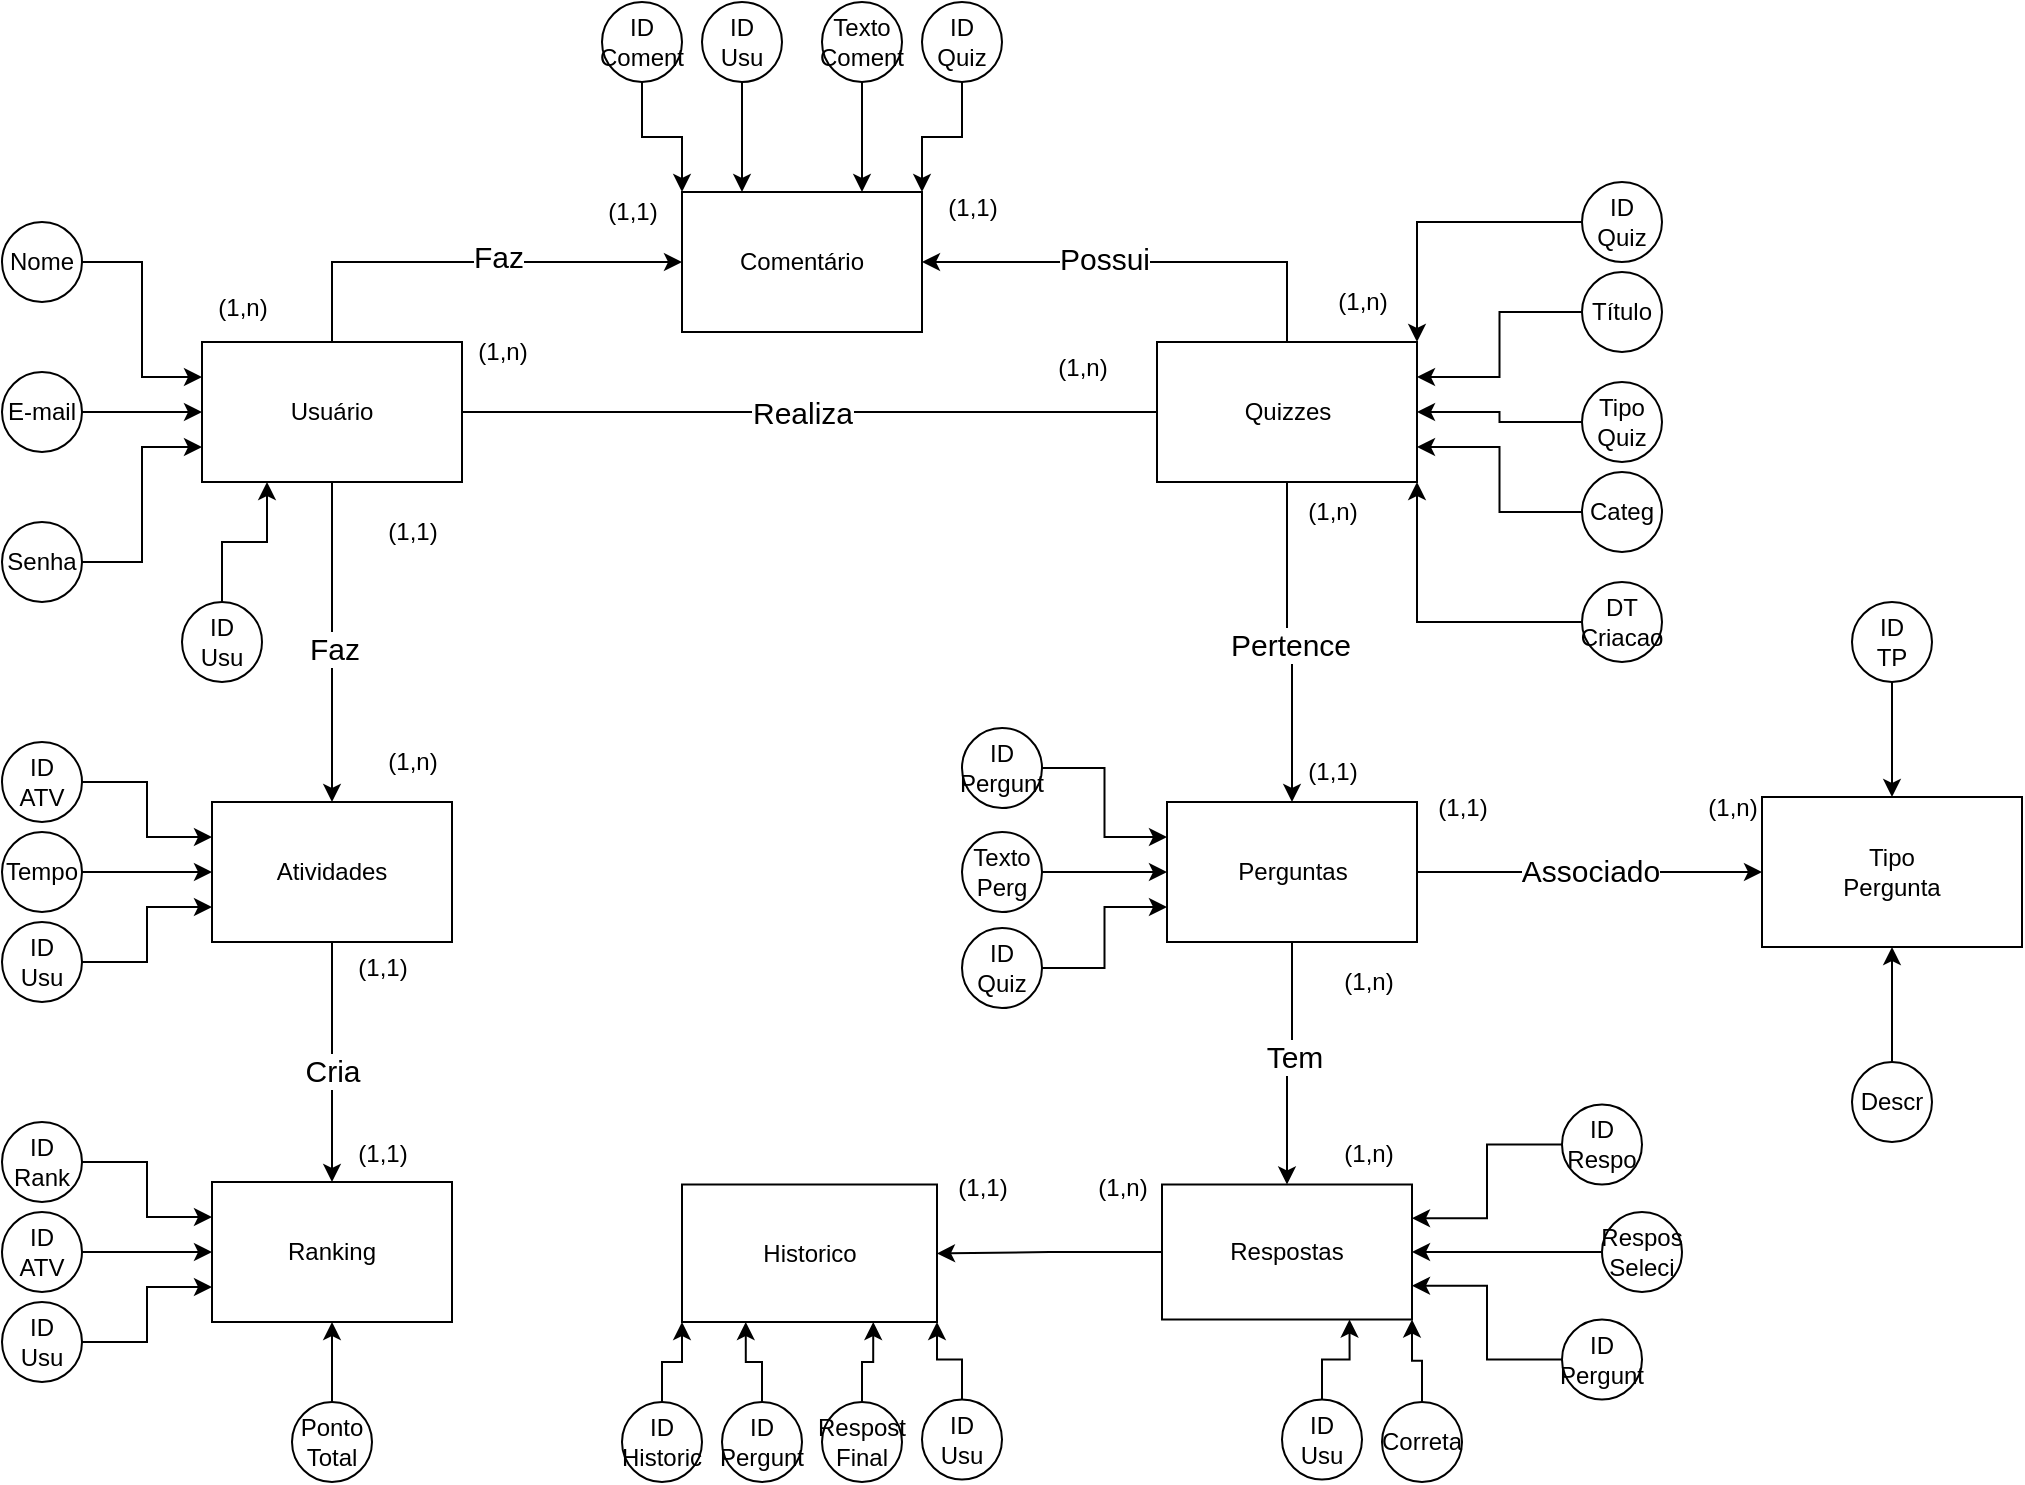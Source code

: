 <mxfile version="24.7.14">
  <diagram id="R2lEEEUBdFMjLlhIrx00" name="Page-1">
    <mxGraphModel dx="698" dy="743" grid="1" gridSize="10" guides="1" tooltips="1" connect="1" arrows="1" fold="1" page="1" pageScale="1" pageWidth="850" pageHeight="1100" math="0" shadow="0" extFonts="Permanent Marker^https://fonts.googleapis.com/css?family=Permanent+Marker">
      <root>
        <mxCell id="0" />
        <mxCell id="1" parent="0" />
        <mxCell id="keiCmi9gTDB518gkM9KE-36" style="edgeStyle=orthogonalEdgeStyle;rounded=0;orthogonalLoop=1;jettySize=auto;html=1;exitX=0.5;exitY=1;exitDx=0;exitDy=0;" edge="1" parent="1" source="keiCmi9gTDB518gkM9KE-1" target="keiCmi9gTDB518gkM9KE-31">
          <mxGeometry relative="1" as="geometry" />
        </mxCell>
        <mxCell id="keiCmi9gTDB518gkM9KE-37" value="&lt;font style=&quot;font-size: 15px;&quot;&gt;Faz&lt;/font&gt;" style="edgeLabel;html=1;align=center;verticalAlign=middle;resizable=0;points=[];" vertex="1" connectable="0" parent="keiCmi9gTDB518gkM9KE-36">
          <mxGeometry x="0.037" y="1" relative="1" as="geometry">
            <mxPoint as="offset" />
          </mxGeometry>
        </mxCell>
        <mxCell id="keiCmi9gTDB518gkM9KE-92" style="edgeStyle=orthogonalEdgeStyle;rounded=0;orthogonalLoop=1;jettySize=auto;html=1;exitX=0.5;exitY=0;exitDx=0;exitDy=0;entryX=0;entryY=0.5;entryDx=0;entryDy=0;" edge="1" parent="1" source="keiCmi9gTDB518gkM9KE-1" target="keiCmi9gTDB518gkM9KE-85">
          <mxGeometry relative="1" as="geometry" />
        </mxCell>
        <mxCell id="keiCmi9gTDB518gkM9KE-119" value="&lt;font style=&quot;font-size: 15px;&quot;&gt;Faz&lt;/font&gt;" style="edgeLabel;html=1;align=center;verticalAlign=middle;resizable=0;points=[];" vertex="1" connectable="0" parent="keiCmi9gTDB518gkM9KE-92">
          <mxGeometry x="0.144" y="3" relative="1" as="geometry">
            <mxPoint as="offset" />
          </mxGeometry>
        </mxCell>
        <mxCell id="keiCmi9gTDB518gkM9KE-1" value="Usuário" style="rounded=0;whiteSpace=wrap;html=1;" vertex="1" parent="1">
          <mxGeometry x="110" y="220" width="130" height="70" as="geometry" />
        </mxCell>
        <mxCell id="keiCmi9gTDB518gkM9KE-49" style="edgeStyle=orthogonalEdgeStyle;rounded=0;orthogonalLoop=1;jettySize=auto;html=1;exitX=0.5;exitY=1;exitDx=0;exitDy=0;entryX=0.5;entryY=0;entryDx=0;entryDy=0;" edge="1" parent="1" source="keiCmi9gTDB518gkM9KE-2" target="keiCmi9gTDB518gkM9KE-43">
          <mxGeometry relative="1" as="geometry" />
        </mxCell>
        <mxCell id="keiCmi9gTDB518gkM9KE-50" value="&lt;font style=&quot;font-size: 15px;&quot;&gt;Pertence&lt;/font&gt;" style="edgeLabel;html=1;align=center;verticalAlign=middle;resizable=0;points=[];" vertex="1" connectable="0" parent="keiCmi9gTDB518gkM9KE-49">
          <mxGeometry x="0.025" y="-1" relative="1" as="geometry">
            <mxPoint as="offset" />
          </mxGeometry>
        </mxCell>
        <mxCell id="keiCmi9gTDB518gkM9KE-93" style="edgeStyle=orthogonalEdgeStyle;rounded=0;orthogonalLoop=1;jettySize=auto;html=1;exitX=0.5;exitY=0;exitDx=0;exitDy=0;entryX=1;entryY=0.5;entryDx=0;entryDy=0;" edge="1" parent="1" source="keiCmi9gTDB518gkM9KE-2" target="keiCmi9gTDB518gkM9KE-85">
          <mxGeometry relative="1" as="geometry" />
        </mxCell>
        <mxCell id="keiCmi9gTDB518gkM9KE-120" value="&lt;font style=&quot;font-size: 15px;&quot;&gt;Possui&lt;/font&gt;" style="edgeLabel;html=1;align=center;verticalAlign=middle;resizable=0;points=[];" vertex="1" connectable="0" parent="keiCmi9gTDB518gkM9KE-93">
          <mxGeometry x="0.182" y="-2" relative="1" as="geometry">
            <mxPoint as="offset" />
          </mxGeometry>
        </mxCell>
        <mxCell id="keiCmi9gTDB518gkM9KE-2" value="Quizzes" style="rounded=0;whiteSpace=wrap;html=1;" vertex="1" parent="1">
          <mxGeometry x="587.5" y="220" width="130" height="70" as="geometry" />
        </mxCell>
        <mxCell id="keiCmi9gTDB518gkM9KE-87" style="edgeStyle=orthogonalEdgeStyle;rounded=0;orthogonalLoop=1;jettySize=auto;html=1;exitX=0.5;exitY=0;exitDx=0;exitDy=0;entryX=0.25;entryY=1;entryDx=0;entryDy=0;" edge="1" parent="1" source="keiCmi9gTDB518gkM9KE-19" target="keiCmi9gTDB518gkM9KE-1">
          <mxGeometry relative="1" as="geometry" />
        </mxCell>
        <mxCell id="keiCmi9gTDB518gkM9KE-19" value="ID&lt;br&gt;Usu" style="ellipse;whiteSpace=wrap;html=1;aspect=fixed;" vertex="1" parent="1">
          <mxGeometry x="100" y="350" width="40" height="40" as="geometry" />
        </mxCell>
        <mxCell id="keiCmi9gTDB518gkM9KE-22" style="edgeStyle=orthogonalEdgeStyle;rounded=0;orthogonalLoop=1;jettySize=auto;html=1;exitX=1;exitY=0.5;exitDx=0;exitDy=0;entryX=0;entryY=0.25;entryDx=0;entryDy=0;" edge="1" parent="1" source="keiCmi9gTDB518gkM9KE-21" target="keiCmi9gTDB518gkM9KE-1">
          <mxGeometry relative="1" as="geometry" />
        </mxCell>
        <mxCell id="keiCmi9gTDB518gkM9KE-21" value="Nome" style="ellipse;whiteSpace=wrap;html=1;aspect=fixed;" vertex="1" parent="1">
          <mxGeometry x="10" y="160" width="40" height="40" as="geometry" />
        </mxCell>
        <mxCell id="keiCmi9gTDB518gkM9KE-24" style="edgeStyle=orthogonalEdgeStyle;rounded=0;orthogonalLoop=1;jettySize=auto;html=1;entryX=0;entryY=0.5;entryDx=0;entryDy=0;" edge="1" parent="1" source="keiCmi9gTDB518gkM9KE-23" target="keiCmi9gTDB518gkM9KE-1">
          <mxGeometry relative="1" as="geometry" />
        </mxCell>
        <mxCell id="keiCmi9gTDB518gkM9KE-23" value="E-mail" style="ellipse;whiteSpace=wrap;html=1;aspect=fixed;" vertex="1" parent="1">
          <mxGeometry x="10" y="235" width="40" height="40" as="geometry" />
        </mxCell>
        <mxCell id="keiCmi9gTDB518gkM9KE-26" style="edgeStyle=orthogonalEdgeStyle;rounded=0;orthogonalLoop=1;jettySize=auto;html=1;entryX=0;entryY=0.75;entryDx=0;entryDy=0;" edge="1" parent="1" source="keiCmi9gTDB518gkM9KE-25" target="keiCmi9gTDB518gkM9KE-1">
          <mxGeometry relative="1" as="geometry" />
        </mxCell>
        <mxCell id="keiCmi9gTDB518gkM9KE-25" value="Senha" style="ellipse;whiteSpace=wrap;html=1;aspect=fixed;" vertex="1" parent="1">
          <mxGeometry x="10" y="310" width="40" height="40" as="geometry" />
        </mxCell>
        <mxCell id="keiCmi9gTDB518gkM9KE-28" style="edgeStyle=orthogonalEdgeStyle;rounded=0;orthogonalLoop=1;jettySize=auto;html=1;entryX=1;entryY=0;entryDx=0;entryDy=0;" edge="1" parent="1" source="keiCmi9gTDB518gkM9KE-27" target="keiCmi9gTDB518gkM9KE-2">
          <mxGeometry relative="1" as="geometry" />
        </mxCell>
        <mxCell id="keiCmi9gTDB518gkM9KE-27" value="ID&lt;br&gt;Quiz" style="ellipse;whiteSpace=wrap;html=1;aspect=fixed;" vertex="1" parent="1">
          <mxGeometry x="800" y="140" width="40" height="40" as="geometry" />
        </mxCell>
        <mxCell id="keiCmi9gTDB518gkM9KE-30" style="edgeStyle=orthogonalEdgeStyle;rounded=0;orthogonalLoop=1;jettySize=auto;html=1;entryX=1;entryY=0.25;entryDx=0;entryDy=0;" edge="1" parent="1" source="keiCmi9gTDB518gkM9KE-29" target="keiCmi9gTDB518gkM9KE-2">
          <mxGeometry relative="1" as="geometry" />
        </mxCell>
        <mxCell id="keiCmi9gTDB518gkM9KE-29" value="Título" style="ellipse;whiteSpace=wrap;html=1;aspect=fixed;" vertex="1" parent="1">
          <mxGeometry x="800" y="185" width="40" height="40" as="geometry" />
        </mxCell>
        <mxCell id="keiCmi9gTDB518gkM9KE-41" style="edgeStyle=orthogonalEdgeStyle;rounded=0;orthogonalLoop=1;jettySize=auto;html=1;exitX=0.5;exitY=1;exitDx=0;exitDy=0;entryX=0.5;entryY=0;entryDx=0;entryDy=0;" edge="1" parent="1" source="keiCmi9gTDB518gkM9KE-31" target="keiCmi9gTDB518gkM9KE-40">
          <mxGeometry relative="1" as="geometry" />
        </mxCell>
        <mxCell id="keiCmi9gTDB518gkM9KE-42" value="&lt;font style=&quot;font-size: 15px;&quot;&gt;Cria&lt;/font&gt;" style="edgeLabel;html=1;align=center;verticalAlign=middle;resizable=0;points=[];" vertex="1" connectable="0" parent="keiCmi9gTDB518gkM9KE-41">
          <mxGeometry x="0.067" relative="1" as="geometry">
            <mxPoint as="offset" />
          </mxGeometry>
        </mxCell>
        <mxCell id="keiCmi9gTDB518gkM9KE-31" value="Atividades" style="rounded=0;whiteSpace=wrap;html=1;" vertex="1" parent="1">
          <mxGeometry x="115" y="450" width="120" height="70" as="geometry" />
        </mxCell>
        <mxCell id="keiCmi9gTDB518gkM9KE-33" style="edgeStyle=orthogonalEdgeStyle;rounded=0;orthogonalLoop=1;jettySize=auto;html=1;entryX=0;entryY=0.25;entryDx=0;entryDy=0;" edge="1" parent="1" source="keiCmi9gTDB518gkM9KE-32" target="keiCmi9gTDB518gkM9KE-31">
          <mxGeometry relative="1" as="geometry" />
        </mxCell>
        <mxCell id="keiCmi9gTDB518gkM9KE-32" value="ID&lt;br&gt;ATV" style="ellipse;whiteSpace=wrap;html=1;aspect=fixed;" vertex="1" parent="1">
          <mxGeometry x="10" y="420" width="40" height="40" as="geometry" />
        </mxCell>
        <mxCell id="keiCmi9gTDB518gkM9KE-35" style="edgeStyle=orthogonalEdgeStyle;rounded=0;orthogonalLoop=1;jettySize=auto;html=1;exitX=1;exitY=0.5;exitDx=0;exitDy=0;entryX=0;entryY=0.5;entryDx=0;entryDy=0;" edge="1" parent="1" source="keiCmi9gTDB518gkM9KE-34" target="keiCmi9gTDB518gkM9KE-31">
          <mxGeometry relative="1" as="geometry" />
        </mxCell>
        <mxCell id="keiCmi9gTDB518gkM9KE-34" value="Tempo" style="ellipse;whiteSpace=wrap;html=1;aspect=fixed;" vertex="1" parent="1">
          <mxGeometry x="10" y="465" width="40" height="40" as="geometry" />
        </mxCell>
        <mxCell id="keiCmi9gTDB518gkM9KE-39" style="edgeStyle=orthogonalEdgeStyle;rounded=0;orthogonalLoop=1;jettySize=auto;html=1;entryX=0;entryY=0.75;entryDx=0;entryDy=0;" edge="1" parent="1" source="keiCmi9gTDB518gkM9KE-38" target="keiCmi9gTDB518gkM9KE-31">
          <mxGeometry relative="1" as="geometry" />
        </mxCell>
        <mxCell id="keiCmi9gTDB518gkM9KE-38" value="ID&lt;br&gt;Usu" style="ellipse;whiteSpace=wrap;html=1;aspect=fixed;" vertex="1" parent="1">
          <mxGeometry x="10" y="510" width="40" height="40" as="geometry" />
        </mxCell>
        <mxCell id="keiCmi9gTDB518gkM9KE-40" value="Ranking" style="rounded=0;whiteSpace=wrap;html=1;" vertex="1" parent="1">
          <mxGeometry x="115" y="640" width="120" height="70" as="geometry" />
        </mxCell>
        <mxCell id="keiCmi9gTDB518gkM9KE-51" style="edgeStyle=orthogonalEdgeStyle;rounded=0;orthogonalLoop=1;jettySize=auto;html=1;exitX=0.5;exitY=1;exitDx=0;exitDy=0;entryX=0.5;entryY=0;entryDx=0;entryDy=0;" edge="1" parent="1" source="keiCmi9gTDB518gkM9KE-43" target="keiCmi9gTDB518gkM9KE-44">
          <mxGeometry relative="1" as="geometry" />
        </mxCell>
        <mxCell id="keiCmi9gTDB518gkM9KE-52" value="&lt;font style=&quot;font-size: 15px;&quot;&gt;Tem&lt;/font&gt;" style="edgeLabel;html=1;align=center;verticalAlign=middle;resizable=0;points=[];" vertex="1" connectable="0" parent="keiCmi9gTDB518gkM9KE-51">
          <mxGeometry x="-0.076" y="1" relative="1" as="geometry">
            <mxPoint as="offset" />
          </mxGeometry>
        </mxCell>
        <mxCell id="keiCmi9gTDB518gkM9KE-144" style="edgeStyle=orthogonalEdgeStyle;rounded=0;orthogonalLoop=1;jettySize=auto;html=1;exitX=1;exitY=0.5;exitDx=0;exitDy=0;" edge="1" parent="1" source="keiCmi9gTDB518gkM9KE-43" target="keiCmi9gTDB518gkM9KE-133">
          <mxGeometry relative="1" as="geometry" />
        </mxCell>
        <mxCell id="keiCmi9gTDB518gkM9KE-159" value="&lt;font style=&quot;font-size: 15px;&quot;&gt;Associado&lt;/font&gt;" style="edgeLabel;html=1;align=center;verticalAlign=middle;resizable=0;points=[];" vertex="1" connectable="0" parent="keiCmi9gTDB518gkM9KE-144">
          <mxGeometry x="-0.009" y="1" relative="1" as="geometry">
            <mxPoint x="1" as="offset" />
          </mxGeometry>
        </mxCell>
        <mxCell id="keiCmi9gTDB518gkM9KE-43" value="Perguntas" style="rounded=0;whiteSpace=wrap;html=1;" vertex="1" parent="1">
          <mxGeometry x="592.5" y="450" width="125" height="70" as="geometry" />
        </mxCell>
        <mxCell id="keiCmi9gTDB518gkM9KE-126" style="edgeStyle=orthogonalEdgeStyle;rounded=0;orthogonalLoop=1;jettySize=auto;html=1;" edge="1" parent="1" source="keiCmi9gTDB518gkM9KE-44" target="keiCmi9gTDB518gkM9KE-125">
          <mxGeometry relative="1" as="geometry" />
        </mxCell>
        <mxCell id="keiCmi9gTDB518gkM9KE-44" value="Respostas" style="rounded=0;whiteSpace=wrap;html=1;" vertex="1" parent="1">
          <mxGeometry x="590" y="641.25" width="125" height="67.5" as="geometry" />
        </mxCell>
        <mxCell id="keiCmi9gTDB518gkM9KE-90" style="edgeStyle=orthogonalEdgeStyle;rounded=0;orthogonalLoop=1;jettySize=auto;html=1;entryX=1;entryY=0.75;entryDx=0;entryDy=0;" edge="1" parent="1" source="keiCmi9gTDB518gkM9KE-54" target="keiCmi9gTDB518gkM9KE-2">
          <mxGeometry relative="1" as="geometry" />
        </mxCell>
        <mxCell id="keiCmi9gTDB518gkM9KE-54" value="Categ" style="ellipse;whiteSpace=wrap;html=1;aspect=fixed;" vertex="1" parent="1">
          <mxGeometry x="800" y="285" width="40" height="40" as="geometry" />
        </mxCell>
        <mxCell id="keiCmi9gTDB518gkM9KE-57" value="Tipo&lt;br&gt;Quiz" style="ellipse;whiteSpace=wrap;html=1;aspect=fixed;" vertex="1" parent="1">
          <mxGeometry x="800" y="240" width="40" height="40" as="geometry" />
        </mxCell>
        <mxCell id="keiCmi9gTDB518gkM9KE-58" style="edgeStyle=orthogonalEdgeStyle;rounded=0;orthogonalLoop=1;jettySize=auto;html=1;entryX=1;entryY=0.5;entryDx=0;entryDy=0;" edge="1" parent="1" source="keiCmi9gTDB518gkM9KE-57" target="keiCmi9gTDB518gkM9KE-2">
          <mxGeometry relative="1" as="geometry" />
        </mxCell>
        <mxCell id="keiCmi9gTDB518gkM9KE-62" style="edgeStyle=orthogonalEdgeStyle;rounded=0;orthogonalLoop=1;jettySize=auto;html=1;entryX=0;entryY=0.25;entryDx=0;entryDy=0;" edge="1" parent="1" source="keiCmi9gTDB518gkM9KE-60" target="keiCmi9gTDB518gkM9KE-43">
          <mxGeometry relative="1" as="geometry" />
        </mxCell>
        <mxCell id="keiCmi9gTDB518gkM9KE-60" value="ID&lt;br&gt;Pergunt" style="ellipse;whiteSpace=wrap;html=1;aspect=fixed;" vertex="1" parent="1">
          <mxGeometry x="490" y="413" width="40" height="40" as="geometry" />
        </mxCell>
        <mxCell id="keiCmi9gTDB518gkM9KE-124" style="edgeStyle=orthogonalEdgeStyle;rounded=0;orthogonalLoop=1;jettySize=auto;html=1;exitX=1;exitY=0.5;exitDx=0;exitDy=0;entryX=0;entryY=0.75;entryDx=0;entryDy=0;" edge="1" parent="1" source="keiCmi9gTDB518gkM9KE-61" target="keiCmi9gTDB518gkM9KE-43">
          <mxGeometry relative="1" as="geometry" />
        </mxCell>
        <mxCell id="keiCmi9gTDB518gkM9KE-61" value="ID&lt;br&gt;Quiz" style="ellipse;whiteSpace=wrap;html=1;aspect=fixed;" vertex="1" parent="1">
          <mxGeometry x="490" y="513" width="40" height="40" as="geometry" />
        </mxCell>
        <mxCell id="keiCmi9gTDB518gkM9KE-65" style="edgeStyle=orthogonalEdgeStyle;rounded=0;orthogonalLoop=1;jettySize=auto;html=1;entryX=0;entryY=0.5;entryDx=0;entryDy=0;" edge="1" parent="1" source="keiCmi9gTDB518gkM9KE-64" target="keiCmi9gTDB518gkM9KE-43">
          <mxGeometry relative="1" as="geometry" />
        </mxCell>
        <mxCell id="keiCmi9gTDB518gkM9KE-64" value="Texto&lt;br&gt;Perg" style="ellipse;whiteSpace=wrap;html=1;aspect=fixed;" vertex="1" parent="1">
          <mxGeometry x="490" y="465" width="40" height="40" as="geometry" />
        </mxCell>
        <mxCell id="keiCmi9gTDB518gkM9KE-69" style="edgeStyle=orthogonalEdgeStyle;rounded=0;orthogonalLoop=1;jettySize=auto;html=1;entryX=1;entryY=1;entryDx=0;entryDy=0;" edge="1" parent="1" source="keiCmi9gTDB518gkM9KE-68" target="keiCmi9gTDB518gkM9KE-44">
          <mxGeometry relative="1" as="geometry" />
        </mxCell>
        <mxCell id="keiCmi9gTDB518gkM9KE-68" value="Correta" style="ellipse;whiteSpace=wrap;html=1;aspect=fixed;" vertex="1" parent="1">
          <mxGeometry x="700" y="750" width="40" height="40" as="geometry" />
        </mxCell>
        <mxCell id="keiCmi9gTDB518gkM9KE-91" style="edgeStyle=orthogonalEdgeStyle;rounded=0;orthogonalLoop=1;jettySize=auto;html=1;exitX=0;exitY=0.5;exitDx=0;exitDy=0;entryX=1;entryY=0.5;entryDx=0;entryDy=0;" edge="1" parent="1" source="keiCmi9gTDB518gkM9KE-70" target="keiCmi9gTDB518gkM9KE-44">
          <mxGeometry relative="1" as="geometry">
            <mxPoint x="840" y="670" as="targetPoint" />
          </mxGeometry>
        </mxCell>
        <mxCell id="keiCmi9gTDB518gkM9KE-70" value="Respos&lt;br&gt;Seleci" style="ellipse;whiteSpace=wrap;html=1;aspect=fixed;" vertex="1" parent="1">
          <mxGeometry x="810" y="655" width="40" height="40" as="geometry" />
        </mxCell>
        <mxCell id="keiCmi9gTDB518gkM9KE-73" style="edgeStyle=orthogonalEdgeStyle;rounded=0;orthogonalLoop=1;jettySize=auto;html=1;entryX=1;entryY=0.25;entryDx=0;entryDy=0;" edge="1" parent="1" source="keiCmi9gTDB518gkM9KE-72" target="keiCmi9gTDB518gkM9KE-44">
          <mxGeometry relative="1" as="geometry" />
        </mxCell>
        <mxCell id="keiCmi9gTDB518gkM9KE-72" value="ID&lt;br&gt;Respo" style="ellipse;whiteSpace=wrap;html=1;aspect=fixed;" vertex="1" parent="1">
          <mxGeometry x="790" y="601.25" width="40" height="40" as="geometry" />
        </mxCell>
        <mxCell id="keiCmi9gTDB518gkM9KE-76" style="edgeStyle=orthogonalEdgeStyle;rounded=0;orthogonalLoop=1;jettySize=auto;html=1;entryX=1;entryY=0.75;entryDx=0;entryDy=0;" edge="1" parent="1" source="keiCmi9gTDB518gkM9KE-75" target="keiCmi9gTDB518gkM9KE-44">
          <mxGeometry relative="1" as="geometry" />
        </mxCell>
        <mxCell id="keiCmi9gTDB518gkM9KE-75" value="ID&lt;br&gt;Pergunt" style="ellipse;whiteSpace=wrap;html=1;aspect=fixed;" vertex="1" parent="1">
          <mxGeometry x="790" y="708.75" width="40" height="40" as="geometry" />
        </mxCell>
        <mxCell id="keiCmi9gTDB518gkM9KE-81" style="edgeStyle=orthogonalEdgeStyle;rounded=0;orthogonalLoop=1;jettySize=auto;html=1;entryX=0;entryY=0.25;entryDx=0;entryDy=0;" edge="1" parent="1" source="keiCmi9gTDB518gkM9KE-77" target="keiCmi9gTDB518gkM9KE-40">
          <mxGeometry relative="1" as="geometry" />
        </mxCell>
        <mxCell id="keiCmi9gTDB518gkM9KE-77" value="ID&lt;br&gt;Rank" style="ellipse;whiteSpace=wrap;html=1;aspect=fixed;" vertex="1" parent="1">
          <mxGeometry x="10" y="610" width="40" height="40" as="geometry" />
        </mxCell>
        <mxCell id="keiCmi9gTDB518gkM9KE-82" style="edgeStyle=orthogonalEdgeStyle;rounded=0;orthogonalLoop=1;jettySize=auto;html=1;entryX=0;entryY=0.5;entryDx=0;entryDy=0;" edge="1" parent="1" source="keiCmi9gTDB518gkM9KE-78" target="keiCmi9gTDB518gkM9KE-40">
          <mxGeometry relative="1" as="geometry" />
        </mxCell>
        <mxCell id="keiCmi9gTDB518gkM9KE-78" value="ID&lt;br&gt;ATV" style="ellipse;whiteSpace=wrap;html=1;aspect=fixed;" vertex="1" parent="1">
          <mxGeometry x="10" y="655" width="40" height="40" as="geometry" />
        </mxCell>
        <mxCell id="keiCmi9gTDB518gkM9KE-84" style="edgeStyle=orthogonalEdgeStyle;rounded=0;orthogonalLoop=1;jettySize=auto;html=1;exitX=0.5;exitY=0;exitDx=0;exitDy=0;entryX=0.5;entryY=1;entryDx=0;entryDy=0;" edge="1" parent="1" source="keiCmi9gTDB518gkM9KE-79" target="keiCmi9gTDB518gkM9KE-40">
          <mxGeometry relative="1" as="geometry" />
        </mxCell>
        <mxCell id="keiCmi9gTDB518gkM9KE-79" value="Ponto&lt;br&gt;Total" style="ellipse;whiteSpace=wrap;html=1;aspect=fixed;" vertex="1" parent="1">
          <mxGeometry x="155" y="750" width="40" height="40" as="geometry" />
        </mxCell>
        <mxCell id="keiCmi9gTDB518gkM9KE-83" style="edgeStyle=orthogonalEdgeStyle;rounded=0;orthogonalLoop=1;jettySize=auto;html=1;entryX=0;entryY=0.75;entryDx=0;entryDy=0;" edge="1" parent="1" source="keiCmi9gTDB518gkM9KE-80" target="keiCmi9gTDB518gkM9KE-40">
          <mxGeometry relative="1" as="geometry" />
        </mxCell>
        <mxCell id="keiCmi9gTDB518gkM9KE-80" value="ID&lt;br&gt;Usu" style="ellipse;whiteSpace=wrap;html=1;aspect=fixed;" vertex="1" parent="1">
          <mxGeometry x="10" y="700" width="40" height="40" as="geometry" />
        </mxCell>
        <mxCell id="keiCmi9gTDB518gkM9KE-85" value="Comentário" style="rounded=0;whiteSpace=wrap;html=1;" vertex="1" parent="1">
          <mxGeometry x="350" y="145" width="120" height="70" as="geometry" />
        </mxCell>
        <mxCell id="keiCmi9gTDB518gkM9KE-94" value="" style="endArrow=none;html=1;rounded=0;exitX=1;exitY=0.5;exitDx=0;exitDy=0;entryX=0;entryY=0.5;entryDx=0;entryDy=0;" edge="1" parent="1" source="keiCmi9gTDB518gkM9KE-1" target="keiCmi9gTDB518gkM9KE-2">
          <mxGeometry width="50" height="50" relative="1" as="geometry">
            <mxPoint x="420" y="450" as="sourcePoint" />
            <mxPoint x="470" y="400" as="targetPoint" />
          </mxGeometry>
        </mxCell>
        <mxCell id="keiCmi9gTDB518gkM9KE-95" value="&lt;span style=&quot;font-size: 15px;&quot;&gt;Realiza&lt;/span&gt;" style="edgeLabel;html=1;align=center;verticalAlign=middle;resizable=0;points=[];" vertex="1" connectable="0" parent="keiCmi9gTDB518gkM9KE-94">
          <mxGeometry x="0.001" y="-4" relative="1" as="geometry">
            <mxPoint x="-4" y="-4" as="offset" />
          </mxGeometry>
        </mxCell>
        <mxCell id="keiCmi9gTDB518gkM9KE-98" style="edgeStyle=orthogonalEdgeStyle;rounded=0;orthogonalLoop=1;jettySize=auto;html=1;entryX=0;entryY=0;entryDx=0;entryDy=0;" edge="1" parent="1" source="keiCmi9gTDB518gkM9KE-97" target="keiCmi9gTDB518gkM9KE-85">
          <mxGeometry relative="1" as="geometry" />
        </mxCell>
        <mxCell id="keiCmi9gTDB518gkM9KE-97" value="ID&lt;br&gt;Coment" style="ellipse;whiteSpace=wrap;html=1;aspect=fixed;" vertex="1" parent="1">
          <mxGeometry x="310" y="50" width="40" height="40" as="geometry" />
        </mxCell>
        <mxCell id="keiCmi9gTDB518gkM9KE-100" style="edgeStyle=orthogonalEdgeStyle;rounded=0;orthogonalLoop=1;jettySize=auto;html=1;entryX=1;entryY=0;entryDx=0;entryDy=0;" edge="1" parent="1" source="keiCmi9gTDB518gkM9KE-99" target="keiCmi9gTDB518gkM9KE-85">
          <mxGeometry relative="1" as="geometry" />
        </mxCell>
        <mxCell id="keiCmi9gTDB518gkM9KE-99" value="ID&lt;br&gt;Quiz" style="ellipse;whiteSpace=wrap;html=1;aspect=fixed;" vertex="1" parent="1">
          <mxGeometry x="470" y="50" width="40" height="40" as="geometry" />
        </mxCell>
        <mxCell id="keiCmi9gTDB518gkM9KE-102" style="edgeStyle=orthogonalEdgeStyle;rounded=0;orthogonalLoop=1;jettySize=auto;html=1;entryX=0.25;entryY=0;entryDx=0;entryDy=0;" edge="1" parent="1" source="keiCmi9gTDB518gkM9KE-101" target="keiCmi9gTDB518gkM9KE-85">
          <mxGeometry relative="1" as="geometry" />
        </mxCell>
        <mxCell id="keiCmi9gTDB518gkM9KE-101" value="ID&lt;br&gt;Usu" style="ellipse;whiteSpace=wrap;html=1;aspect=fixed;" vertex="1" parent="1">
          <mxGeometry x="360" y="50" width="40" height="40" as="geometry" />
        </mxCell>
        <mxCell id="keiCmi9gTDB518gkM9KE-104" style="edgeStyle=orthogonalEdgeStyle;rounded=0;orthogonalLoop=1;jettySize=auto;html=1;exitX=0.5;exitY=1;exitDx=0;exitDy=0;entryX=0.75;entryY=0;entryDx=0;entryDy=0;" edge="1" parent="1" source="keiCmi9gTDB518gkM9KE-103" target="keiCmi9gTDB518gkM9KE-85">
          <mxGeometry relative="1" as="geometry" />
        </mxCell>
        <mxCell id="keiCmi9gTDB518gkM9KE-103" value="Texto&lt;br&gt;Coment" style="ellipse;whiteSpace=wrap;html=1;aspect=fixed;" vertex="1" parent="1">
          <mxGeometry x="420" y="50" width="40" height="40" as="geometry" />
        </mxCell>
        <mxCell id="keiCmi9gTDB518gkM9KE-105" value="(1,n)" style="text;html=1;align=center;verticalAlign=middle;resizable=0;points=[];autosize=1;strokeColor=none;fillColor=none;" vertex="1" parent="1">
          <mxGeometry x="235" y="210" width="50" height="30" as="geometry" />
        </mxCell>
        <mxCell id="keiCmi9gTDB518gkM9KE-106" value="(1,1)" style="text;html=1;align=center;verticalAlign=middle;resizable=0;points=[];autosize=1;strokeColor=none;fillColor=none;" vertex="1" parent="1">
          <mxGeometry x="190" y="300" width="50" height="30" as="geometry" />
        </mxCell>
        <mxCell id="keiCmi9gTDB518gkM9KE-107" value="(1,n)" style="text;html=1;align=center;verticalAlign=middle;resizable=0;points=[];autosize=1;strokeColor=none;fillColor=none;" vertex="1" parent="1">
          <mxGeometry x="650" y="290" width="50" height="30" as="geometry" />
        </mxCell>
        <mxCell id="keiCmi9gTDB518gkM9KE-108" value="(1,n)" style="text;html=1;align=center;verticalAlign=middle;resizable=0;points=[];autosize=1;strokeColor=none;fillColor=none;" vertex="1" parent="1">
          <mxGeometry x="667.5" y="525" width="50" height="30" as="geometry" />
        </mxCell>
        <mxCell id="keiCmi9gTDB518gkM9KE-109" value="(1,1)" style="text;html=1;align=center;verticalAlign=middle;resizable=0;points=[];autosize=1;strokeColor=none;fillColor=none;" vertex="1" parent="1">
          <mxGeometry x="175" y="518" width="50" height="30" as="geometry" />
        </mxCell>
        <mxCell id="keiCmi9gTDB518gkM9KE-111" value="(1,n)" style="text;html=1;align=center;verticalAlign=middle;resizable=0;points=[];autosize=1;strokeColor=none;fillColor=none;" vertex="1" parent="1">
          <mxGeometry x="105" y="188" width="50" height="30" as="geometry" />
        </mxCell>
        <mxCell id="keiCmi9gTDB518gkM9KE-112" value="(1,1)" style="text;html=1;align=center;verticalAlign=middle;resizable=0;points=[];autosize=1;strokeColor=none;fillColor=none;" vertex="1" parent="1">
          <mxGeometry x="300" y="140" width="50" height="30" as="geometry" />
        </mxCell>
        <mxCell id="keiCmi9gTDB518gkM9KE-113" value="(1,n)" style="text;html=1;align=center;verticalAlign=middle;resizable=0;points=[];autosize=1;strokeColor=none;fillColor=none;" vertex="1" parent="1">
          <mxGeometry x="665" y="185" width="50" height="30" as="geometry" />
        </mxCell>
        <mxCell id="keiCmi9gTDB518gkM9KE-114" value="(1,1)" style="text;html=1;align=center;verticalAlign=middle;resizable=0;points=[];autosize=1;strokeColor=none;fillColor=none;" vertex="1" parent="1">
          <mxGeometry x="650" y="420" width="50" height="30" as="geometry" />
        </mxCell>
        <mxCell id="keiCmi9gTDB518gkM9KE-115" value="(1,n)" style="text;html=1;align=center;verticalAlign=middle;resizable=0;points=[];autosize=1;strokeColor=none;fillColor=none;" vertex="1" parent="1">
          <mxGeometry x="667.5" y="611.25" width="50" height="30" as="geometry" />
        </mxCell>
        <mxCell id="keiCmi9gTDB518gkM9KE-116" value="(1,1)" style="text;html=1;align=center;verticalAlign=middle;resizable=0;points=[];autosize=1;strokeColor=none;fillColor=none;" vertex="1" parent="1">
          <mxGeometry x="470" y="138" width="50" height="30" as="geometry" />
        </mxCell>
        <mxCell id="keiCmi9gTDB518gkM9KE-117" value="(1,1)" style="text;html=1;align=center;verticalAlign=middle;resizable=0;points=[];autosize=1;strokeColor=none;fillColor=none;" vertex="1" parent="1">
          <mxGeometry x="175" y="611.25" width="50" height="30" as="geometry" />
        </mxCell>
        <mxCell id="keiCmi9gTDB518gkM9KE-118" value="(1,n)" style="text;html=1;align=center;verticalAlign=middle;resizable=0;points=[];autosize=1;strokeColor=none;fillColor=none;" vertex="1" parent="1">
          <mxGeometry x="190" y="415" width="50" height="30" as="geometry" />
        </mxCell>
        <mxCell id="keiCmi9gTDB518gkM9KE-121" value="(1,n)" style="text;html=1;align=center;verticalAlign=middle;resizable=0;points=[];autosize=1;strokeColor=none;fillColor=none;" vertex="1" parent="1">
          <mxGeometry x="525" y="218" width="50" height="30" as="geometry" />
        </mxCell>
        <mxCell id="keiCmi9gTDB518gkM9KE-123" style="edgeStyle=orthogonalEdgeStyle;rounded=0;orthogonalLoop=1;jettySize=auto;html=1;entryX=0.75;entryY=1;entryDx=0;entryDy=0;" edge="1" parent="1" source="keiCmi9gTDB518gkM9KE-122" target="keiCmi9gTDB518gkM9KE-44">
          <mxGeometry relative="1" as="geometry" />
        </mxCell>
        <mxCell id="keiCmi9gTDB518gkM9KE-122" value="ID&lt;br&gt;Usu" style="ellipse;whiteSpace=wrap;html=1;aspect=fixed;" vertex="1" parent="1">
          <mxGeometry x="650" y="748.75" width="40" height="40" as="geometry" />
        </mxCell>
        <mxCell id="keiCmi9gTDB518gkM9KE-125" value="Historico" style="rounded=0;whiteSpace=wrap;html=1;" vertex="1" parent="1">
          <mxGeometry x="350" y="641.25" width="127.5" height="68.75" as="geometry" />
        </mxCell>
        <mxCell id="keiCmi9gTDB518gkM9KE-128" style="edgeStyle=orthogonalEdgeStyle;rounded=0;orthogonalLoop=1;jettySize=auto;html=1;entryX=0;entryY=1;entryDx=0;entryDy=0;" edge="1" parent="1" source="keiCmi9gTDB518gkM9KE-127" target="keiCmi9gTDB518gkM9KE-125">
          <mxGeometry relative="1" as="geometry" />
        </mxCell>
        <mxCell id="keiCmi9gTDB518gkM9KE-127" value="ID&lt;br&gt;Historic" style="ellipse;whiteSpace=wrap;html=1;aspect=fixed;" vertex="1" parent="1">
          <mxGeometry x="320" y="750" width="40" height="40" as="geometry" />
        </mxCell>
        <mxCell id="keiCmi9gTDB518gkM9KE-132" style="edgeStyle=orthogonalEdgeStyle;rounded=0;orthogonalLoop=1;jettySize=auto;html=1;entryX=1;entryY=1;entryDx=0;entryDy=0;" edge="1" parent="1" source="keiCmi9gTDB518gkM9KE-131" target="keiCmi9gTDB518gkM9KE-125">
          <mxGeometry relative="1" as="geometry" />
        </mxCell>
        <mxCell id="keiCmi9gTDB518gkM9KE-131" value="ID&lt;div&gt;Usu&lt;/div&gt;" style="ellipse;whiteSpace=wrap;html=1;aspect=fixed;" vertex="1" parent="1">
          <mxGeometry x="470" y="748.75" width="40" height="40" as="geometry" />
        </mxCell>
        <mxCell id="keiCmi9gTDB518gkM9KE-133" value="Tipo&lt;br&gt;Pergunta" style="rounded=0;whiteSpace=wrap;html=1;" vertex="1" parent="1">
          <mxGeometry x="890" y="447.5" width="130" height="75" as="geometry" />
        </mxCell>
        <mxCell id="keiCmi9gTDB518gkM9KE-141" style="edgeStyle=orthogonalEdgeStyle;rounded=0;orthogonalLoop=1;jettySize=auto;html=1;entryX=0.25;entryY=1;entryDx=0;entryDy=0;" edge="1" parent="1" source="keiCmi9gTDB518gkM9KE-140" target="keiCmi9gTDB518gkM9KE-125">
          <mxGeometry relative="1" as="geometry" />
        </mxCell>
        <mxCell id="keiCmi9gTDB518gkM9KE-140" value="ID&lt;div&gt;Pergunt&lt;/div&gt;" style="ellipse;whiteSpace=wrap;html=1;aspect=fixed;" vertex="1" parent="1">
          <mxGeometry x="370" y="750" width="40" height="40" as="geometry" />
        </mxCell>
        <mxCell id="keiCmi9gTDB518gkM9KE-143" style="edgeStyle=orthogonalEdgeStyle;rounded=0;orthogonalLoop=1;jettySize=auto;html=1;entryX=0.75;entryY=1;entryDx=0;entryDy=0;" edge="1" parent="1" source="keiCmi9gTDB518gkM9KE-142" target="keiCmi9gTDB518gkM9KE-125">
          <mxGeometry relative="1" as="geometry" />
        </mxCell>
        <mxCell id="keiCmi9gTDB518gkM9KE-142" value="Respost&lt;br&gt;Final" style="ellipse;whiteSpace=wrap;html=1;aspect=fixed;" vertex="1" parent="1">
          <mxGeometry x="420" y="750" width="40" height="40" as="geometry" />
        </mxCell>
        <mxCell id="keiCmi9gTDB518gkM9KE-149" style="edgeStyle=orthogonalEdgeStyle;rounded=0;orthogonalLoop=1;jettySize=auto;html=1;" edge="1" parent="1" source="keiCmi9gTDB518gkM9KE-148" target="keiCmi9gTDB518gkM9KE-133">
          <mxGeometry relative="1" as="geometry" />
        </mxCell>
        <mxCell id="keiCmi9gTDB518gkM9KE-148" value="ID&lt;br&gt;TP" style="ellipse;whiteSpace=wrap;html=1;aspect=fixed;" vertex="1" parent="1">
          <mxGeometry x="935" y="350" width="40" height="40" as="geometry" />
        </mxCell>
        <mxCell id="keiCmi9gTDB518gkM9KE-151" style="edgeStyle=orthogonalEdgeStyle;rounded=0;orthogonalLoop=1;jettySize=auto;html=1;entryX=0.5;entryY=1;entryDx=0;entryDy=0;" edge="1" parent="1" source="keiCmi9gTDB518gkM9KE-150" target="keiCmi9gTDB518gkM9KE-133">
          <mxGeometry relative="1" as="geometry" />
        </mxCell>
        <mxCell id="keiCmi9gTDB518gkM9KE-150" value="Descr" style="ellipse;whiteSpace=wrap;html=1;aspect=fixed;" vertex="1" parent="1">
          <mxGeometry x="935" y="580" width="40" height="40" as="geometry" />
        </mxCell>
        <mxCell id="keiCmi9gTDB518gkM9KE-152" value="(1,n)" style="text;html=1;align=center;verticalAlign=middle;resizable=0;points=[];autosize=1;strokeColor=none;fillColor=none;" vertex="1" parent="1">
          <mxGeometry x="545" y="628" width="50" height="30" as="geometry" />
        </mxCell>
        <mxCell id="keiCmi9gTDB518gkM9KE-153" value="(1,1)" style="text;html=1;align=center;verticalAlign=middle;resizable=0;points=[];autosize=1;strokeColor=none;fillColor=none;" vertex="1" parent="1">
          <mxGeometry x="475" y="628" width="50" height="30" as="geometry" />
        </mxCell>
        <mxCell id="keiCmi9gTDB518gkM9KE-154" value="(1,1)" style="text;html=1;align=center;verticalAlign=middle;resizable=0;points=[];autosize=1;strokeColor=none;fillColor=none;" vertex="1" parent="1">
          <mxGeometry x="715" y="438" width="50" height="30" as="geometry" />
        </mxCell>
        <mxCell id="keiCmi9gTDB518gkM9KE-155" value="(1,n)" style="text;html=1;align=center;verticalAlign=middle;resizable=0;points=[];autosize=1;strokeColor=none;fillColor=none;" vertex="1" parent="1">
          <mxGeometry x="850" y="438" width="50" height="30" as="geometry" />
        </mxCell>
        <mxCell id="keiCmi9gTDB518gkM9KE-157" style="edgeStyle=orthogonalEdgeStyle;rounded=0;orthogonalLoop=1;jettySize=auto;html=1;entryX=1;entryY=1;entryDx=0;entryDy=0;" edge="1" parent="1" source="keiCmi9gTDB518gkM9KE-156" target="keiCmi9gTDB518gkM9KE-2">
          <mxGeometry relative="1" as="geometry" />
        </mxCell>
        <mxCell id="keiCmi9gTDB518gkM9KE-156" value="DT&lt;br&gt;Criacao" style="ellipse;whiteSpace=wrap;html=1;aspect=fixed;" vertex="1" parent="1">
          <mxGeometry x="800" y="340" width="40" height="40" as="geometry" />
        </mxCell>
      </root>
    </mxGraphModel>
  </diagram>
</mxfile>
